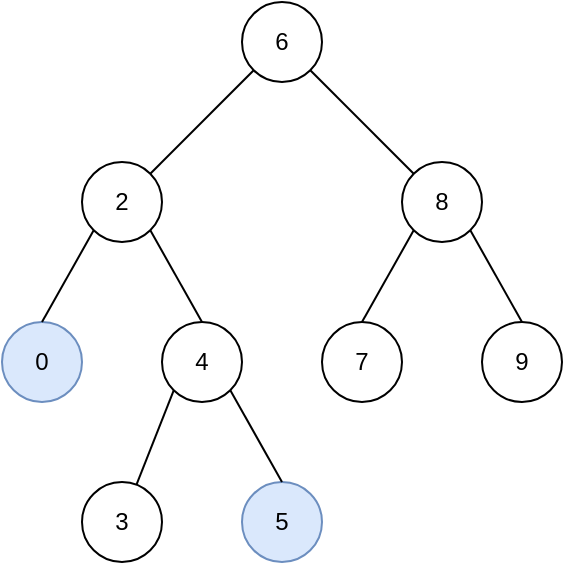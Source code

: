 <mxfile version="10.9.5" type="device"><diagram id="0I4T4OS2Yk9OaWrzJXVd" name="3-1"><mxGraphModel dx="1086" dy="808" grid="1" gridSize="10" guides="1" tooltips="1" connect="1" arrows="1" fold="1" page="1" pageScale="1" pageWidth="827" pageHeight="1169" math="0" shadow="0"><root><mxCell id="0"/><mxCell id="1" parent="0"/><mxCell id="HxCM2fPjHvzMh-i4x5s9-1" value="6" style="ellipse;whiteSpace=wrap;html=1;aspect=fixed;" parent="1" vertex="1"><mxGeometry x="200" y="40" width="40" height="40" as="geometry"/></mxCell><mxCell id="HxCM2fPjHvzMh-i4x5s9-2" value="2" style="ellipse;whiteSpace=wrap;html=1;aspect=fixed;" parent="1" vertex="1"><mxGeometry x="120" y="120" width="40" height="40" as="geometry"/></mxCell><mxCell id="HxCM2fPjHvzMh-i4x5s9-3" value="0" style="ellipse;whiteSpace=wrap;html=1;aspect=fixed;fillColor=#dae8fc;strokeColor=#6c8ebf;" parent="1" vertex="1"><mxGeometry x="80" y="200" width="40" height="40" as="geometry"/></mxCell><mxCell id="HxCM2fPjHvzMh-i4x5s9-5" value="4" style="ellipse;whiteSpace=wrap;html=1;aspect=fixed;" parent="1" vertex="1"><mxGeometry x="160" y="200" width="40" height="40" as="geometry"/></mxCell><mxCell id="HxCM2fPjHvzMh-i4x5s9-7" value="3" style="ellipse;whiteSpace=wrap;html=1;aspect=fixed;" parent="1" vertex="1"><mxGeometry x="120" y="280" width="40" height="40" as="geometry"/></mxCell><mxCell id="HxCM2fPjHvzMh-i4x5s9-8" value="5" style="ellipse;whiteSpace=wrap;html=1;aspect=fixed;fillColor=#dae8fc;strokeColor=#6c8ebf;" parent="1" vertex="1"><mxGeometry x="200" y="280" width="40" height="40" as="geometry"/></mxCell><mxCell id="HxCM2fPjHvzMh-i4x5s9-9" value="8" style="ellipse;whiteSpace=wrap;html=1;aspect=fixed;" parent="1" vertex="1"><mxGeometry x="280" y="120" width="40" height="40" as="geometry"/></mxCell><mxCell id="HxCM2fPjHvzMh-i4x5s9-11" value="7" style="ellipse;whiteSpace=wrap;html=1;aspect=fixed;" parent="1" vertex="1"><mxGeometry x="240" y="200" width="40" height="40" as="geometry"/></mxCell><mxCell id="HxCM2fPjHvzMh-i4x5s9-12" value="9" style="ellipse;whiteSpace=wrap;html=1;aspect=fixed;" parent="1" vertex="1"><mxGeometry x="320" y="200" width="40" height="40" as="geometry"/></mxCell><mxCell id="HxCM2fPjHvzMh-i4x5s9-13" value="" style="endArrow=none;html=1;entryX=0;entryY=1;entryDx=0;entryDy=0;exitX=1;exitY=0;exitDx=0;exitDy=0;" parent="1" source="HxCM2fPjHvzMh-i4x5s9-2" target="HxCM2fPjHvzMh-i4x5s9-1" edge="1"><mxGeometry width="50" height="50" relative="1" as="geometry"><mxPoint x="80" y="390" as="sourcePoint"/><mxPoint x="130" y="340" as="targetPoint"/></mxGeometry></mxCell><mxCell id="HxCM2fPjHvzMh-i4x5s9-14" value="" style="endArrow=none;html=1;entryX=0;entryY=1;entryDx=0;entryDy=0;exitX=0.5;exitY=0;exitDx=0;exitDy=0;" parent="1" source="HxCM2fPjHvzMh-i4x5s9-3" target="HxCM2fPjHvzMh-i4x5s9-2" edge="1"><mxGeometry width="50" height="50" relative="1" as="geometry"><mxPoint x="164" y="136" as="sourcePoint"/><mxPoint x="216" y="84" as="targetPoint"/></mxGeometry></mxCell><mxCell id="HxCM2fPjHvzMh-i4x5s9-15" value="" style="endArrow=none;html=1;entryX=1;entryY=1;entryDx=0;entryDy=0;exitX=0;exitY=0;exitDx=0;exitDy=0;" parent="1" source="HxCM2fPjHvzMh-i4x5s9-9" target="HxCM2fPjHvzMh-i4x5s9-1" edge="1"><mxGeometry width="50" height="50" relative="1" as="geometry"><mxPoint x="164" y="136" as="sourcePoint"/><mxPoint x="216" y="84" as="targetPoint"/></mxGeometry></mxCell><mxCell id="HxCM2fPjHvzMh-i4x5s9-16" value="" style="endArrow=none;html=1;entryX=1;entryY=1;entryDx=0;entryDy=0;exitX=0.5;exitY=0;exitDx=0;exitDy=0;" parent="1" source="HxCM2fPjHvzMh-i4x5s9-5" target="HxCM2fPjHvzMh-i4x5s9-2" edge="1"><mxGeometry width="50" height="50" relative="1" as="geometry"><mxPoint x="260" y="166" as="sourcePoint"/><mxPoint x="208" y="114" as="targetPoint"/></mxGeometry></mxCell><mxCell id="HxCM2fPjHvzMh-i4x5s9-17" value="" style="endArrow=none;html=1;entryX=0;entryY=1;entryDx=0;entryDy=0;" parent="1" source="HxCM2fPjHvzMh-i4x5s9-7" target="HxCM2fPjHvzMh-i4x5s9-5" edge="1"><mxGeometry width="50" height="50" relative="1" as="geometry"><mxPoint x="164" y="136" as="sourcePoint"/><mxPoint x="216" y="84" as="targetPoint"/></mxGeometry></mxCell><mxCell id="HxCM2fPjHvzMh-i4x5s9-18" value="" style="endArrow=none;html=1;entryX=1;entryY=1;entryDx=0;entryDy=0;exitX=0.5;exitY=0;exitDx=0;exitDy=0;" parent="1" source="HxCM2fPjHvzMh-i4x5s9-8" target="HxCM2fPjHvzMh-i4x5s9-5" edge="1"><mxGeometry width="50" height="50" relative="1" as="geometry"><mxPoint x="157.33" y="291.392" as="sourcePoint"/><mxPoint x="176" y="244" as="targetPoint"/></mxGeometry></mxCell><mxCell id="HxCM2fPjHvzMh-i4x5s9-19" value="" style="endArrow=none;html=1;entryX=0;entryY=1;entryDx=0;entryDy=0;exitX=0.5;exitY=0;exitDx=0;exitDy=0;" parent="1" source="HxCM2fPjHvzMh-i4x5s9-11" target="HxCM2fPjHvzMh-i4x5s9-9" edge="1"><mxGeometry width="50" height="50" relative="1" as="geometry"><mxPoint x="167.33" y="301.392" as="sourcePoint"/><mxPoint x="186" y="254" as="targetPoint"/></mxGeometry></mxCell><mxCell id="HxCM2fPjHvzMh-i4x5s9-20" value="" style="endArrow=none;html=1;entryX=1;entryY=1;entryDx=0;entryDy=0;exitX=0.5;exitY=0;exitDx=0;exitDy=0;" parent="1" source="HxCM2fPjHvzMh-i4x5s9-12" target="HxCM2fPjHvzMh-i4x5s9-9" edge="1"><mxGeometry width="50" height="50" relative="1" as="geometry"><mxPoint x="177.33" y="311.392" as="sourcePoint"/><mxPoint x="196" y="264" as="targetPoint"/></mxGeometry></mxCell></root></mxGraphModel></diagram><diagram id="uHqS5eXK0PYOz6ExHMRi" name="3-2"><mxGraphModel dx="1086" dy="808" grid="1" gridSize="10" guides="1" tooltips="1" connect="1" arrows="1" fold="1" page="1" pageScale="1" pageWidth="827" pageHeight="1169" math="0" shadow="0"><root><mxCell id="sCnl7CnFiVIiavWsqsqz-0"/><mxCell id="sCnl7CnFiVIiavWsqsqz-1" parent="sCnl7CnFiVIiavWsqsqz-0"/><mxCell id="sCnl7CnFiVIiavWsqsqz-2" value="6" style="ellipse;whiteSpace=wrap;html=1;aspect=fixed;fillColor=#dae8fc;strokeColor=#6c8ebf;" parent="sCnl7CnFiVIiavWsqsqz-1" vertex="1"><mxGeometry x="199" y="40" width="40" height="40" as="geometry"/></mxCell><mxCell id="sCnl7CnFiVIiavWsqsqz-3" value="2" style="ellipse;whiteSpace=wrap;html=1;aspect=fixed;fillColor=#dae8fc;strokeColor=#6c8ebf;" parent="sCnl7CnFiVIiavWsqsqz-1" vertex="1"><mxGeometry x="119" y="120" width="40" height="40" as="geometry"/></mxCell><mxCell id="sCnl7CnFiVIiavWsqsqz-4" value="0" style="ellipse;whiteSpace=wrap;html=1;aspect=fixed;fillColor=#dae8fc;strokeColor=#6c8ebf;" parent="sCnl7CnFiVIiavWsqsqz-1" vertex="1"><mxGeometry x="79" y="200" width="40" height="40" as="geometry"/></mxCell><mxCell id="sCnl7CnFiVIiavWsqsqz-5" value="4" style="ellipse;whiteSpace=wrap;html=1;aspect=fixed;" parent="sCnl7CnFiVIiavWsqsqz-1" vertex="1"><mxGeometry x="159" y="200" width="40" height="40" as="geometry"/></mxCell><mxCell id="sCnl7CnFiVIiavWsqsqz-6" value="3" style="ellipse;whiteSpace=wrap;html=1;aspect=fixed;" parent="sCnl7CnFiVIiavWsqsqz-1" vertex="1"><mxGeometry x="119" y="280" width="40" height="40" as="geometry"/></mxCell><mxCell id="sCnl7CnFiVIiavWsqsqz-7" value="5" style="ellipse;whiteSpace=wrap;html=1;aspect=fixed;" parent="sCnl7CnFiVIiavWsqsqz-1" vertex="1"><mxGeometry x="199" y="280" width="40" height="40" as="geometry"/></mxCell><mxCell id="sCnl7CnFiVIiavWsqsqz-8" value="8" style="ellipse;whiteSpace=wrap;html=1;aspect=fixed;" parent="sCnl7CnFiVIiavWsqsqz-1" vertex="1"><mxGeometry x="279" y="120" width="40" height="40" as="geometry"/></mxCell><mxCell id="sCnl7CnFiVIiavWsqsqz-9" value="7" style="ellipse;whiteSpace=wrap;html=1;aspect=fixed;" parent="sCnl7CnFiVIiavWsqsqz-1" vertex="1"><mxGeometry x="239" y="200" width="40" height="40" as="geometry"/></mxCell><mxCell id="sCnl7CnFiVIiavWsqsqz-10" value="9" style="ellipse;whiteSpace=wrap;html=1;aspect=fixed;" parent="sCnl7CnFiVIiavWsqsqz-1" vertex="1"><mxGeometry x="319" y="200" width="40" height="40" as="geometry"/></mxCell><mxCell id="sCnl7CnFiVIiavWsqsqz-11" value="" style="endArrow=classic;html=1;entryX=0;entryY=1;entryDx=0;entryDy=0;exitX=1;exitY=0;exitDx=0;exitDy=0;endFill=1;strokeColor=#FF0000;" parent="sCnl7CnFiVIiavWsqsqz-1" source="sCnl7CnFiVIiavWsqsqz-3" target="sCnl7CnFiVIiavWsqsqz-2" edge="1"><mxGeometry width="50" height="50" relative="1" as="geometry"><mxPoint x="79" y="390" as="sourcePoint"/><mxPoint x="129" y="340" as="targetPoint"/></mxGeometry></mxCell><mxCell id="sCnl7CnFiVIiavWsqsqz-12" value="" style="endArrow=classic;html=1;entryX=0;entryY=1;entryDx=0;entryDy=0;exitX=0.5;exitY=0;exitDx=0;exitDy=0;endFill=1;strokeColor=#FF0000;" parent="sCnl7CnFiVIiavWsqsqz-1" source="sCnl7CnFiVIiavWsqsqz-4" target="sCnl7CnFiVIiavWsqsqz-3" edge="1"><mxGeometry width="50" height="50" relative="1" as="geometry"><mxPoint x="163" y="136" as="sourcePoint"/><mxPoint x="215" y="84" as="targetPoint"/></mxGeometry></mxCell><mxCell id="sCnl7CnFiVIiavWsqsqz-13" value="" style="endArrow=none;html=1;entryX=1;entryY=1;entryDx=0;entryDy=0;exitX=0;exitY=0;exitDx=0;exitDy=0;" parent="sCnl7CnFiVIiavWsqsqz-1" source="sCnl7CnFiVIiavWsqsqz-8" target="sCnl7CnFiVIiavWsqsqz-2" edge="1"><mxGeometry width="50" height="50" relative="1" as="geometry"><mxPoint x="163" y="136" as="sourcePoint"/><mxPoint x="215" y="84" as="targetPoint"/></mxGeometry></mxCell><mxCell id="sCnl7CnFiVIiavWsqsqz-14" value="" style="endArrow=none;html=1;entryX=1;entryY=1;entryDx=0;entryDy=0;exitX=0.5;exitY=0;exitDx=0;exitDy=0;" parent="sCnl7CnFiVIiavWsqsqz-1" source="sCnl7CnFiVIiavWsqsqz-5" target="sCnl7CnFiVIiavWsqsqz-3" edge="1"><mxGeometry width="50" height="50" relative="1" as="geometry"><mxPoint x="259" y="166" as="sourcePoint"/><mxPoint x="207" y="114" as="targetPoint"/></mxGeometry></mxCell><mxCell id="sCnl7CnFiVIiavWsqsqz-15" value="" style="endArrow=none;html=1;entryX=0;entryY=1;entryDx=0;entryDy=0;" parent="sCnl7CnFiVIiavWsqsqz-1" source="sCnl7CnFiVIiavWsqsqz-6" target="sCnl7CnFiVIiavWsqsqz-5" edge="1"><mxGeometry width="50" height="50" relative="1" as="geometry"><mxPoint x="163" y="136" as="sourcePoint"/><mxPoint x="215" y="84" as="targetPoint"/></mxGeometry></mxCell><mxCell id="sCnl7CnFiVIiavWsqsqz-16" value="" style="endArrow=none;html=1;entryX=1;entryY=1;entryDx=0;entryDy=0;exitX=0.5;exitY=0;exitDx=0;exitDy=0;" parent="sCnl7CnFiVIiavWsqsqz-1" source="sCnl7CnFiVIiavWsqsqz-7" target="sCnl7CnFiVIiavWsqsqz-5" edge="1"><mxGeometry width="50" height="50" relative="1" as="geometry"><mxPoint x="156.33" y="291.392" as="sourcePoint"/><mxPoint x="175" y="244" as="targetPoint"/></mxGeometry></mxCell><mxCell id="sCnl7CnFiVIiavWsqsqz-17" value="" style="endArrow=none;html=1;entryX=0;entryY=1;entryDx=0;entryDy=0;exitX=0.5;exitY=0;exitDx=0;exitDy=0;" parent="sCnl7CnFiVIiavWsqsqz-1" source="sCnl7CnFiVIiavWsqsqz-9" target="sCnl7CnFiVIiavWsqsqz-8" edge="1"><mxGeometry width="50" height="50" relative="1" as="geometry"><mxPoint x="166.33" y="301.392" as="sourcePoint"/><mxPoint x="185" y="254" as="targetPoint"/></mxGeometry></mxCell><mxCell id="sCnl7CnFiVIiavWsqsqz-18" value="" style="endArrow=none;html=1;entryX=1;entryY=1;entryDx=0;entryDy=0;exitX=0.5;exitY=0;exitDx=0;exitDy=0;" parent="sCnl7CnFiVIiavWsqsqz-1" source="sCnl7CnFiVIiavWsqsqz-10" target="sCnl7CnFiVIiavWsqsqz-8" edge="1"><mxGeometry width="50" height="50" relative="1" as="geometry"><mxPoint x="176.33" y="311.392" as="sourcePoint"/><mxPoint x="195" y="264" as="targetPoint"/></mxGeometry></mxCell></root></mxGraphModel></diagram><diagram id="wkF3jf08mZUn7WbOD5hG" name="3-3"><mxGraphModel dx="1086" dy="808" grid="1" gridSize="10" guides="1" tooltips="1" connect="1" arrows="1" fold="1" page="1" pageScale="1" pageWidth="827" pageHeight="1169" math="0" shadow="0"><root><mxCell id="9JRAv9Xws0w5El6skXyU-0"/><mxCell id="9JRAv9Xws0w5El6skXyU-1" parent="9JRAv9Xws0w5El6skXyU-0"/><mxCell id="9JRAv9Xws0w5El6skXyU-2" value="6" style="ellipse;whiteSpace=wrap;html=1;aspect=fixed;fillColor=#dae8fc;strokeColor=#6c8ebf;" parent="9JRAv9Xws0w5El6skXyU-1" vertex="1"><mxGeometry x="160" y="40" width="40" height="40" as="geometry"/></mxCell><mxCell id="9JRAv9Xws0w5El6skXyU-3" value="2" style="ellipse;whiteSpace=wrap;html=1;aspect=fixed;fillColor=#dae8fc;strokeColor=#6c8ebf;" parent="9JRAv9Xws0w5El6skXyU-1" vertex="1"><mxGeometry x="80" y="120" width="40" height="40" as="geometry"/></mxCell><mxCell id="9JRAv9Xws0w5El6skXyU-4" value="0" style="ellipse;whiteSpace=wrap;html=1;aspect=fixed;" parent="9JRAv9Xws0w5El6skXyU-1" vertex="1"><mxGeometry x="40" y="200" width="40" height="40" as="geometry"/></mxCell><mxCell id="9JRAv9Xws0w5El6skXyU-5" value="4" style="ellipse;whiteSpace=wrap;html=1;aspect=fixed;fillColor=#dae8fc;strokeColor=#6c8ebf;" parent="9JRAv9Xws0w5El6skXyU-1" vertex="1"><mxGeometry x="120" y="200" width="40" height="40" as="geometry"/></mxCell><mxCell id="9JRAv9Xws0w5El6skXyU-6" value="3" style="ellipse;whiteSpace=wrap;html=1;aspect=fixed;" parent="9JRAv9Xws0w5El6skXyU-1" vertex="1"><mxGeometry x="80" y="280" width="40" height="40" as="geometry"/></mxCell><mxCell id="9JRAv9Xws0w5El6skXyU-7" value="5" style="ellipse;whiteSpace=wrap;html=1;aspect=fixed;fillColor=#dae8fc;strokeColor=#6c8ebf;" parent="9JRAv9Xws0w5El6skXyU-1" vertex="1"><mxGeometry x="160" y="280" width="40" height="40" as="geometry"/></mxCell><mxCell id="9JRAv9Xws0w5El6skXyU-8" value="8" style="ellipse;whiteSpace=wrap;html=1;aspect=fixed;" parent="9JRAv9Xws0w5El6skXyU-1" vertex="1"><mxGeometry x="240" y="120" width="40" height="40" as="geometry"/></mxCell><mxCell id="9JRAv9Xws0w5El6skXyU-9" value="7" style="ellipse;whiteSpace=wrap;html=1;aspect=fixed;" parent="9JRAv9Xws0w5El6skXyU-1" vertex="1"><mxGeometry x="200" y="200" width="40" height="40" as="geometry"/></mxCell><mxCell id="9JRAv9Xws0w5El6skXyU-10" value="9" style="ellipse;whiteSpace=wrap;html=1;aspect=fixed;" parent="9JRAv9Xws0w5El6skXyU-1" vertex="1"><mxGeometry x="280" y="200" width="40" height="40" as="geometry"/></mxCell><mxCell id="9JRAv9Xws0w5El6skXyU-11" value="" style="endArrow=classic;html=1;entryX=0;entryY=1;entryDx=0;entryDy=0;exitX=1;exitY=0;exitDx=0;exitDy=0;endFill=1;strokeColor=#FF0000;" parent="9JRAv9Xws0w5El6skXyU-1" source="9JRAv9Xws0w5El6skXyU-3" target="9JRAv9Xws0w5El6skXyU-2" edge="1"><mxGeometry width="50" height="50" relative="1" as="geometry"><mxPoint x="40" y="390" as="sourcePoint"/><mxPoint x="90" y="340" as="targetPoint"/></mxGeometry></mxCell><mxCell id="9JRAv9Xws0w5El6skXyU-12" value="" style="endArrow=none;html=1;entryX=0;entryY=1;entryDx=0;entryDy=0;exitX=0.5;exitY=0;exitDx=0;exitDy=0;" parent="9JRAv9Xws0w5El6skXyU-1" source="9JRAv9Xws0w5El6skXyU-4" target="9JRAv9Xws0w5El6skXyU-3" edge="1"><mxGeometry width="50" height="50" relative="1" as="geometry"><mxPoint x="124" y="136" as="sourcePoint"/><mxPoint x="176" y="84" as="targetPoint"/></mxGeometry></mxCell><mxCell id="9JRAv9Xws0w5El6skXyU-13" value="" style="endArrow=none;html=1;entryX=1;entryY=1;entryDx=0;entryDy=0;exitX=0;exitY=0;exitDx=0;exitDy=0;" parent="9JRAv9Xws0w5El6skXyU-1" source="9JRAv9Xws0w5El6skXyU-8" target="9JRAv9Xws0w5El6skXyU-2" edge="1"><mxGeometry width="50" height="50" relative="1" as="geometry"><mxPoint x="124" y="136" as="sourcePoint"/><mxPoint x="176" y="84" as="targetPoint"/></mxGeometry></mxCell><mxCell id="9JRAv9Xws0w5El6skXyU-14" value="" style="endArrow=classic;html=1;entryX=1;entryY=1;entryDx=0;entryDy=0;exitX=0.5;exitY=0;exitDx=0;exitDy=0;endFill=1;strokeColor=#FF0000;" parent="9JRAv9Xws0w5El6skXyU-1" source="9JRAv9Xws0w5El6skXyU-5" target="9JRAv9Xws0w5El6skXyU-3" edge="1"><mxGeometry width="50" height="50" relative="1" as="geometry"><mxPoint x="220" y="166" as="sourcePoint"/><mxPoint x="168" y="114" as="targetPoint"/></mxGeometry></mxCell><mxCell id="9JRAv9Xws0w5El6skXyU-15" value="" style="endArrow=none;html=1;entryX=0;entryY=1;entryDx=0;entryDy=0;" parent="9JRAv9Xws0w5El6skXyU-1" source="9JRAv9Xws0w5El6skXyU-6" target="9JRAv9Xws0w5El6skXyU-5" edge="1"><mxGeometry width="50" height="50" relative="1" as="geometry"><mxPoint x="124" y="136" as="sourcePoint"/><mxPoint x="176" y="84" as="targetPoint"/></mxGeometry></mxCell><mxCell id="9JRAv9Xws0w5El6skXyU-16" value="" style="endArrow=classic;html=1;entryX=1;entryY=1;entryDx=0;entryDy=0;exitX=0.5;exitY=0;exitDx=0;exitDy=0;endFill=1;strokeColor=#FF0000;" parent="9JRAv9Xws0w5El6skXyU-1" source="9JRAv9Xws0w5El6skXyU-7" target="9JRAv9Xws0w5El6skXyU-5" edge="1"><mxGeometry width="50" height="50" relative="1" as="geometry"><mxPoint x="117.33" y="291.392" as="sourcePoint"/><mxPoint x="136" y="244" as="targetPoint"/></mxGeometry></mxCell><mxCell id="9JRAv9Xws0w5El6skXyU-17" value="" style="endArrow=none;html=1;entryX=0;entryY=1;entryDx=0;entryDy=0;exitX=0.5;exitY=0;exitDx=0;exitDy=0;" parent="9JRAv9Xws0w5El6skXyU-1" source="9JRAv9Xws0w5El6skXyU-9" target="9JRAv9Xws0w5El6skXyU-8" edge="1"><mxGeometry width="50" height="50" relative="1" as="geometry"><mxPoint x="127.33" y="301.392" as="sourcePoint"/><mxPoint x="146" y="254" as="targetPoint"/></mxGeometry></mxCell><mxCell id="9JRAv9Xws0w5El6skXyU-18" value="" style="endArrow=none;html=1;entryX=1;entryY=1;entryDx=0;entryDy=0;exitX=0.5;exitY=0;exitDx=0;exitDy=0;" parent="9JRAv9Xws0w5El6skXyU-1" source="9JRAv9Xws0w5El6skXyU-10" target="9JRAv9Xws0w5El6skXyU-8" edge="1"><mxGeometry width="50" height="50" relative="1" as="geometry"><mxPoint x="137.33" y="311.392" as="sourcePoint"/><mxPoint x="156" y="264" as="targetPoint"/></mxGeometry></mxCell></root></mxGraphModel></diagram><diagram id="9KSxkFuKuYQcM8r8fjB_" name="3-4"><mxGraphModel dx="1086" dy="808" grid="1" gridSize="10" guides="1" tooltips="1" connect="1" arrows="1" fold="1" page="1" pageScale="1" pageWidth="827" pageHeight="1169" math="0" shadow="0"><root><mxCell id="1QTqZ4TP-k-lv_Xzaxx2-0"/><mxCell id="1QTqZ4TP-k-lv_Xzaxx2-1" parent="1QTqZ4TP-k-lv_Xzaxx2-0"/><mxCell id="1QTqZ4TP-k-lv_Xzaxx2-2" value="6" style="ellipse;whiteSpace=wrap;html=1;aspect=fixed;" parent="1QTqZ4TP-k-lv_Xzaxx2-1" vertex="1"><mxGeometry x="160" y="40" width="40" height="40" as="geometry"/></mxCell><mxCell id="1QTqZ4TP-k-lv_Xzaxx2-3" value="2" style="ellipse;whiteSpace=wrap;html=1;aspect=fixed;fillColor=#fff2cc;strokeColor=#d6b656;fontSize=18;fontStyle=1" parent="1QTqZ4TP-k-lv_Xzaxx2-1" vertex="1"><mxGeometry x="80" y="120" width="40" height="40" as="geometry"/></mxCell><mxCell id="1QTqZ4TP-k-lv_Xzaxx2-4" value="0" style="ellipse;whiteSpace=wrap;html=1;aspect=fixed;fillColor=#dae8fc;strokeColor=#6c8ebf;" parent="1QTqZ4TP-k-lv_Xzaxx2-1" vertex="1"><mxGeometry x="40" y="200" width="40" height="40" as="geometry"/></mxCell><mxCell id="1QTqZ4TP-k-lv_Xzaxx2-5" value="4" style="ellipse;whiteSpace=wrap;html=1;aspect=fixed;" parent="1QTqZ4TP-k-lv_Xzaxx2-1" vertex="1"><mxGeometry x="120" y="200" width="40" height="40" as="geometry"/></mxCell><mxCell id="1QTqZ4TP-k-lv_Xzaxx2-6" value="3" style="ellipse;whiteSpace=wrap;html=1;aspect=fixed;" parent="1QTqZ4TP-k-lv_Xzaxx2-1" vertex="1"><mxGeometry x="80" y="280" width="40" height="40" as="geometry"/></mxCell><mxCell id="1QTqZ4TP-k-lv_Xzaxx2-7" value="5" style="ellipse;whiteSpace=wrap;html=1;aspect=fixed;fillColor=#dae8fc;strokeColor=#6c8ebf;" parent="1QTqZ4TP-k-lv_Xzaxx2-1" vertex="1"><mxGeometry x="160" y="280" width="40" height="40" as="geometry"/></mxCell><mxCell id="1QTqZ4TP-k-lv_Xzaxx2-8" value="8" style="ellipse;whiteSpace=wrap;html=1;aspect=fixed;" parent="1QTqZ4TP-k-lv_Xzaxx2-1" vertex="1"><mxGeometry x="240" y="120" width="40" height="40" as="geometry"/></mxCell><mxCell id="1QTqZ4TP-k-lv_Xzaxx2-9" value="7" style="ellipse;whiteSpace=wrap;html=1;aspect=fixed;" parent="1QTqZ4TP-k-lv_Xzaxx2-1" vertex="1"><mxGeometry x="200" y="200" width="40" height="40" as="geometry"/></mxCell><mxCell id="1QTqZ4TP-k-lv_Xzaxx2-10" value="9" style="ellipse;whiteSpace=wrap;html=1;aspect=fixed;" parent="1QTqZ4TP-k-lv_Xzaxx2-1" vertex="1"><mxGeometry x="280" y="200" width="40" height="40" as="geometry"/></mxCell><mxCell id="1QTqZ4TP-k-lv_Xzaxx2-11" value="" style="endArrow=none;html=1;entryX=0;entryY=1;entryDx=0;entryDy=0;exitX=1;exitY=0;exitDx=0;exitDy=0;endFill=0;strokeColor=#000000;" parent="1QTqZ4TP-k-lv_Xzaxx2-1" source="1QTqZ4TP-k-lv_Xzaxx2-3" target="1QTqZ4TP-k-lv_Xzaxx2-2" edge="1"><mxGeometry width="50" height="50" relative="1" as="geometry"><mxPoint x="40" y="390" as="sourcePoint"/><mxPoint x="90" y="340" as="targetPoint"/></mxGeometry></mxCell><mxCell id="1QTqZ4TP-k-lv_Xzaxx2-12" value="" style="endArrow=classic;html=1;entryX=0;entryY=1;entryDx=0;entryDy=0;exitX=0.5;exitY=0;exitDx=0;exitDy=0;strokeColor=#FF0000;endFill=1;" parent="1QTqZ4TP-k-lv_Xzaxx2-1" source="1QTqZ4TP-k-lv_Xzaxx2-4" target="1QTqZ4TP-k-lv_Xzaxx2-3" edge="1"><mxGeometry width="50" height="50" relative="1" as="geometry"><mxPoint x="124" y="136" as="sourcePoint"/><mxPoint x="176" y="84" as="targetPoint"/></mxGeometry></mxCell><mxCell id="1QTqZ4TP-k-lv_Xzaxx2-13" value="" style="endArrow=none;html=1;entryX=1;entryY=1;entryDx=0;entryDy=0;exitX=0;exitY=0;exitDx=0;exitDy=0;" parent="1QTqZ4TP-k-lv_Xzaxx2-1" source="1QTqZ4TP-k-lv_Xzaxx2-8" target="1QTqZ4TP-k-lv_Xzaxx2-2" edge="1"><mxGeometry width="50" height="50" relative="1" as="geometry"><mxPoint x="124" y="136" as="sourcePoint"/><mxPoint x="176" y="84" as="targetPoint"/></mxGeometry></mxCell><mxCell id="1QTqZ4TP-k-lv_Xzaxx2-14" value="" style="endArrow=classic;html=1;entryX=1;entryY=1;entryDx=0;entryDy=0;exitX=0.5;exitY=0;exitDx=0;exitDy=0;endFill=1;strokeColor=#FF0000;" parent="1QTqZ4TP-k-lv_Xzaxx2-1" source="1QTqZ4TP-k-lv_Xzaxx2-5" target="1QTqZ4TP-k-lv_Xzaxx2-3" edge="1"><mxGeometry width="50" height="50" relative="1" as="geometry"><mxPoint x="220" y="166" as="sourcePoint"/><mxPoint x="168" y="114" as="targetPoint"/></mxGeometry></mxCell><mxCell id="1QTqZ4TP-k-lv_Xzaxx2-15" value="" style="endArrow=none;html=1;entryX=0;entryY=1;entryDx=0;entryDy=0;" parent="1QTqZ4TP-k-lv_Xzaxx2-1" source="1QTqZ4TP-k-lv_Xzaxx2-6" target="1QTqZ4TP-k-lv_Xzaxx2-5" edge="1"><mxGeometry width="50" height="50" relative="1" as="geometry"><mxPoint x="124" y="136" as="sourcePoint"/><mxPoint x="176" y="84" as="targetPoint"/></mxGeometry></mxCell><mxCell id="1QTqZ4TP-k-lv_Xzaxx2-16" value="" style="endArrow=classic;html=1;entryX=1;entryY=1;entryDx=0;entryDy=0;exitX=0.5;exitY=0;exitDx=0;exitDy=0;endFill=1;strokeColor=#FF0000;" parent="1QTqZ4TP-k-lv_Xzaxx2-1" source="1QTqZ4TP-k-lv_Xzaxx2-7" target="1QTqZ4TP-k-lv_Xzaxx2-5" edge="1"><mxGeometry width="50" height="50" relative="1" as="geometry"><mxPoint x="117.33" y="291.392" as="sourcePoint"/><mxPoint x="136" y="244" as="targetPoint"/></mxGeometry></mxCell><mxCell id="1QTqZ4TP-k-lv_Xzaxx2-17" value="" style="endArrow=none;html=1;entryX=0;entryY=1;entryDx=0;entryDy=0;exitX=0.5;exitY=0;exitDx=0;exitDy=0;" parent="1QTqZ4TP-k-lv_Xzaxx2-1" source="1QTqZ4TP-k-lv_Xzaxx2-9" target="1QTqZ4TP-k-lv_Xzaxx2-8" edge="1"><mxGeometry width="50" height="50" relative="1" as="geometry"><mxPoint x="127.33" y="301.392" as="sourcePoint"/><mxPoint x="146" y="254" as="targetPoint"/></mxGeometry></mxCell><mxCell id="1QTqZ4TP-k-lv_Xzaxx2-18" value="" style="endArrow=none;html=1;entryX=1;entryY=1;entryDx=0;entryDy=0;exitX=0.5;exitY=0;exitDx=0;exitDy=0;" parent="1QTqZ4TP-k-lv_Xzaxx2-1" source="1QTqZ4TP-k-lv_Xzaxx2-10" target="1QTqZ4TP-k-lv_Xzaxx2-8" edge="1"><mxGeometry width="50" height="50" relative="1" as="geometry"><mxPoint x="137.33" y="311.392" as="sourcePoint"/><mxPoint x="156" y="264" as="targetPoint"/></mxGeometry></mxCell></root></mxGraphModel></diagram><diagram id="e-R9F2jvtO9Agz4wQlxD" name="1"><mxGraphModel dx="1086" dy="808" grid="1" gridSize="10" guides="1" tooltips="1" connect="1" arrows="1" fold="1" page="1" pageScale="1" pageWidth="827" pageHeight="1169" math="0" shadow="0"><root><mxCell id="NVsuQsqrNdvWsgjh8--T-0"/><mxCell id="NVsuQsqrNdvWsgjh8--T-1" parent="NVsuQsqrNdvWsgjh8--T-0"/><mxCell id="qfeYoKBBZqoUGlT8N-MY-0" value="6" style="ellipse;whiteSpace=wrap;html=1;aspect=fixed;fillColor=#fff2cc;strokeColor=#d6b656;fontSize=18;fontStyle=1" vertex="1" parent="NVsuQsqrNdvWsgjh8--T-1"><mxGeometry x="160" y="40" width="40" height="40" as="geometry"/></mxCell><mxCell id="qfeYoKBBZqoUGlT8N-MY-1" value="2" style="ellipse;whiteSpace=wrap;html=1;aspect=fixed;fontSize=12;fontStyle=0;fillColor=#dae8fc;strokeColor=#6c8ebf;" vertex="1" parent="NVsuQsqrNdvWsgjh8--T-1"><mxGeometry x="80" y="120" width="40" height="40" as="geometry"/></mxCell><mxCell id="qfeYoKBBZqoUGlT8N-MY-2" value="0" style="ellipse;whiteSpace=wrap;html=1;aspect=fixed;" vertex="1" parent="NVsuQsqrNdvWsgjh8--T-1"><mxGeometry x="40" y="200" width="40" height="40" as="geometry"/></mxCell><mxCell id="qfeYoKBBZqoUGlT8N-MY-3" value="4" style="ellipse;whiteSpace=wrap;html=1;aspect=fixed;" vertex="1" parent="NVsuQsqrNdvWsgjh8--T-1"><mxGeometry x="120" y="200" width="40" height="40" as="geometry"/></mxCell><mxCell id="qfeYoKBBZqoUGlT8N-MY-4" value="3" style="ellipse;whiteSpace=wrap;html=1;aspect=fixed;" vertex="1" parent="NVsuQsqrNdvWsgjh8--T-1"><mxGeometry x="80" y="280" width="40" height="40" as="geometry"/></mxCell><mxCell id="qfeYoKBBZqoUGlT8N-MY-5" value="5" style="ellipse;whiteSpace=wrap;html=1;aspect=fixed;" vertex="1" parent="NVsuQsqrNdvWsgjh8--T-1"><mxGeometry x="160" y="280" width="40" height="40" as="geometry"/></mxCell><mxCell id="qfeYoKBBZqoUGlT8N-MY-6" value="8" style="ellipse;whiteSpace=wrap;html=1;aspect=fixed;fillColor=#dae8fc;strokeColor=#6c8ebf;" vertex="1" parent="NVsuQsqrNdvWsgjh8--T-1"><mxGeometry x="240" y="120" width="40" height="40" as="geometry"/></mxCell><mxCell id="qfeYoKBBZqoUGlT8N-MY-7" value="7" style="ellipse;whiteSpace=wrap;html=1;aspect=fixed;" vertex="1" parent="NVsuQsqrNdvWsgjh8--T-1"><mxGeometry x="200" y="200" width="40" height="40" as="geometry"/></mxCell><mxCell id="qfeYoKBBZqoUGlT8N-MY-8" value="9" style="ellipse;whiteSpace=wrap;html=1;aspect=fixed;" vertex="1" parent="NVsuQsqrNdvWsgjh8--T-1"><mxGeometry x="280" y="200" width="40" height="40" as="geometry"/></mxCell><mxCell id="qfeYoKBBZqoUGlT8N-MY-9" value="" style="endArrow=classic;html=1;entryX=0;entryY=1;entryDx=0;entryDy=0;exitX=1;exitY=0;exitDx=0;exitDy=0;endFill=1;strokeColor=#FF0000;" edge="1" parent="NVsuQsqrNdvWsgjh8--T-1" source="qfeYoKBBZqoUGlT8N-MY-1" target="qfeYoKBBZqoUGlT8N-MY-0"><mxGeometry width="50" height="50" relative="1" as="geometry"><mxPoint x="40" y="390" as="sourcePoint"/><mxPoint x="90" y="340" as="targetPoint"/></mxGeometry></mxCell><mxCell id="qfeYoKBBZqoUGlT8N-MY-10" value="" style="endArrow=none;html=1;entryX=0;entryY=1;entryDx=0;entryDy=0;exitX=0.5;exitY=0;exitDx=0;exitDy=0;strokeColor=#000000;endFill=0;" edge="1" parent="NVsuQsqrNdvWsgjh8--T-1" source="qfeYoKBBZqoUGlT8N-MY-2" target="qfeYoKBBZqoUGlT8N-MY-1"><mxGeometry width="50" height="50" relative="1" as="geometry"><mxPoint x="124" y="136" as="sourcePoint"/><mxPoint x="176" y="84" as="targetPoint"/></mxGeometry></mxCell><mxCell id="qfeYoKBBZqoUGlT8N-MY-11" value="" style="endArrow=classic;html=1;entryX=1;entryY=1;entryDx=0;entryDy=0;exitX=0;exitY=0;exitDx=0;exitDy=0;endFill=1;strokeColor=#FF0000;" edge="1" parent="NVsuQsqrNdvWsgjh8--T-1" source="qfeYoKBBZqoUGlT8N-MY-6" target="qfeYoKBBZqoUGlT8N-MY-0"><mxGeometry width="50" height="50" relative="1" as="geometry"><mxPoint x="124" y="136" as="sourcePoint"/><mxPoint x="176" y="84" as="targetPoint"/></mxGeometry></mxCell><mxCell id="qfeYoKBBZqoUGlT8N-MY-12" value="" style="endArrow=none;html=1;entryX=1;entryY=1;entryDx=0;entryDy=0;exitX=0.5;exitY=0;exitDx=0;exitDy=0;endFill=0;strokeColor=#000000;" edge="1" parent="NVsuQsqrNdvWsgjh8--T-1" source="qfeYoKBBZqoUGlT8N-MY-3" target="qfeYoKBBZqoUGlT8N-MY-1"><mxGeometry width="50" height="50" relative="1" as="geometry"><mxPoint x="220" y="166" as="sourcePoint"/><mxPoint x="168" y="114" as="targetPoint"/></mxGeometry></mxCell><mxCell id="qfeYoKBBZqoUGlT8N-MY-13" value="" style="endArrow=none;html=1;entryX=0;entryY=1;entryDx=0;entryDy=0;" edge="1" parent="NVsuQsqrNdvWsgjh8--T-1" source="qfeYoKBBZqoUGlT8N-MY-4" target="qfeYoKBBZqoUGlT8N-MY-3"><mxGeometry width="50" height="50" relative="1" as="geometry"><mxPoint x="124" y="136" as="sourcePoint"/><mxPoint x="176" y="84" as="targetPoint"/></mxGeometry></mxCell><mxCell id="qfeYoKBBZqoUGlT8N-MY-14" value="" style="endArrow=none;html=1;entryX=1;entryY=1;entryDx=0;entryDy=0;exitX=0.5;exitY=0;exitDx=0;exitDy=0;endFill=0;strokeColor=#000000;" edge="1" parent="NVsuQsqrNdvWsgjh8--T-1" source="qfeYoKBBZqoUGlT8N-MY-5" target="qfeYoKBBZqoUGlT8N-MY-3"><mxGeometry width="50" height="50" relative="1" as="geometry"><mxPoint x="117.33" y="291.392" as="sourcePoint"/><mxPoint x="136" y="244" as="targetPoint"/></mxGeometry></mxCell><mxCell id="qfeYoKBBZqoUGlT8N-MY-15" value="" style="endArrow=none;html=1;entryX=0;entryY=1;entryDx=0;entryDy=0;exitX=0.5;exitY=0;exitDx=0;exitDy=0;" edge="1" parent="NVsuQsqrNdvWsgjh8--T-1" source="qfeYoKBBZqoUGlT8N-MY-7" target="qfeYoKBBZqoUGlT8N-MY-6"><mxGeometry width="50" height="50" relative="1" as="geometry"><mxPoint x="127.33" y="301.392" as="sourcePoint"/><mxPoint x="146" y="254" as="targetPoint"/></mxGeometry></mxCell><mxCell id="qfeYoKBBZqoUGlT8N-MY-16" value="" style="endArrow=none;html=1;entryX=1;entryY=1;entryDx=0;entryDy=0;exitX=0.5;exitY=0;exitDx=0;exitDy=0;" edge="1" parent="NVsuQsqrNdvWsgjh8--T-1" source="qfeYoKBBZqoUGlT8N-MY-8" target="qfeYoKBBZqoUGlT8N-MY-6"><mxGeometry width="50" height="50" relative="1" as="geometry"><mxPoint x="137.33" y="311.392" as="sourcePoint"/><mxPoint x="156" y="264" as="targetPoint"/></mxGeometry></mxCell></root></mxGraphModel></diagram><diagram id="qGBkeFoeCuwHuSNY-F0q" name="2"><mxGraphModel dx="1048" dy="753" grid="1" gridSize="10" guides="1" tooltips="1" connect="1" arrows="1" fold="1" page="1" pageScale="1" pageWidth="827" pageHeight="1169" math="0" shadow="0"><root><mxCell id="HiKqekEu9zXGeqM8XQi4-0"/><mxCell id="HiKqekEu9zXGeqM8XQi4-1" parent="HiKqekEu9zXGeqM8XQi4-0"/><mxCell id="GUVbtRwz3f6rGbS-YBJY-0" value="6" style="ellipse;whiteSpace=wrap;html=1;aspect=fixed;fontSize=12;fontStyle=0" vertex="1" parent="HiKqekEu9zXGeqM8XQi4-1"><mxGeometry x="160" y="40" width="40" height="40" as="geometry"/></mxCell><mxCell id="GUVbtRwz3f6rGbS-YBJY-1" value="2" style="ellipse;whiteSpace=wrap;html=1;aspect=fixed;fontSize=18;fontStyle=1;fillColor=#dae8fc;strokeColor=#6c8ebf;" vertex="1" parent="HiKqekEu9zXGeqM8XQi4-1"><mxGeometry x="80" y="120" width="40" height="40" as="geometry"/></mxCell><mxCell id="GUVbtRwz3f6rGbS-YBJY-2" value="0" style="ellipse;whiteSpace=wrap;html=1;aspect=fixed;" vertex="1" parent="HiKqekEu9zXGeqM8XQi4-1"><mxGeometry x="40" y="200" width="40" height="40" as="geometry"/></mxCell><mxCell id="GUVbtRwz3f6rGbS-YBJY-3" value="4" style="ellipse;whiteSpace=wrap;html=1;aspect=fixed;fillColor=#dae8fc;strokeColor=#6c8ebf;" vertex="1" parent="HiKqekEu9zXGeqM8XQi4-1"><mxGeometry x="120" y="200" width="40" height="40" as="geometry"/></mxCell><mxCell id="GUVbtRwz3f6rGbS-YBJY-4" value="3" style="ellipse;whiteSpace=wrap;html=1;aspect=fixed;" vertex="1" parent="HiKqekEu9zXGeqM8XQi4-1"><mxGeometry x="80" y="280" width="40" height="40" as="geometry"/></mxCell><mxCell id="GUVbtRwz3f6rGbS-YBJY-5" value="5" style="ellipse;whiteSpace=wrap;html=1;aspect=fixed;" vertex="1" parent="HiKqekEu9zXGeqM8XQi4-1"><mxGeometry x="160" y="280" width="40" height="40" as="geometry"/></mxCell><mxCell id="GUVbtRwz3f6rGbS-YBJY-6" value="8" style="ellipse;whiteSpace=wrap;html=1;aspect=fixed;" vertex="1" parent="HiKqekEu9zXGeqM8XQi4-1"><mxGeometry x="240" y="120" width="40" height="40" as="geometry"/></mxCell><mxCell id="GUVbtRwz3f6rGbS-YBJY-7" value="7" style="ellipse;whiteSpace=wrap;html=1;aspect=fixed;" vertex="1" parent="HiKqekEu9zXGeqM8XQi4-1"><mxGeometry x="200" y="200" width="40" height="40" as="geometry"/></mxCell><mxCell id="GUVbtRwz3f6rGbS-YBJY-8" value="9" style="ellipse;whiteSpace=wrap;html=1;aspect=fixed;" vertex="1" parent="HiKqekEu9zXGeqM8XQi4-1"><mxGeometry x="280" y="200" width="40" height="40" as="geometry"/></mxCell><mxCell id="GUVbtRwz3f6rGbS-YBJY-9" value="" style="endArrow=none;html=1;entryX=0;entryY=1;entryDx=0;entryDy=0;exitX=1;exitY=0;exitDx=0;exitDy=0;endFill=0;strokeColor=#000000;" edge="1" parent="HiKqekEu9zXGeqM8XQi4-1" source="GUVbtRwz3f6rGbS-YBJY-1" target="GUVbtRwz3f6rGbS-YBJY-0"><mxGeometry width="50" height="50" relative="1" as="geometry"><mxPoint x="40" y="390" as="sourcePoint"/><mxPoint x="90" y="340" as="targetPoint"/></mxGeometry></mxCell><mxCell id="GUVbtRwz3f6rGbS-YBJY-10" value="" style="endArrow=none;html=1;entryX=0;entryY=1;entryDx=0;entryDy=0;exitX=0.5;exitY=0;exitDx=0;exitDy=0;strokeColor=#000000;endFill=0;" edge="1" parent="HiKqekEu9zXGeqM8XQi4-1" source="GUVbtRwz3f6rGbS-YBJY-2" target="GUVbtRwz3f6rGbS-YBJY-1"><mxGeometry width="50" height="50" relative="1" as="geometry"><mxPoint x="124" y="136" as="sourcePoint"/><mxPoint x="176" y="84" as="targetPoint"/></mxGeometry></mxCell><mxCell id="GUVbtRwz3f6rGbS-YBJY-11" value="" style="endArrow=none;html=1;entryX=1;entryY=1;entryDx=0;entryDy=0;exitX=0;exitY=0;exitDx=0;exitDy=0;endFill=0;strokeColor=#000000;" edge="1" parent="HiKqekEu9zXGeqM8XQi4-1" source="GUVbtRwz3f6rGbS-YBJY-6" target="GUVbtRwz3f6rGbS-YBJY-0"><mxGeometry width="50" height="50" relative="1" as="geometry"><mxPoint x="124" y="136" as="sourcePoint"/><mxPoint x="176" y="84" as="targetPoint"/></mxGeometry></mxCell><mxCell id="GUVbtRwz3f6rGbS-YBJY-12" value="" style="endArrow=classic;html=1;entryX=1;entryY=1;entryDx=0;entryDy=0;exitX=0.5;exitY=0;exitDx=0;exitDy=0;endFill=1;strokeColor=#FF0000;" edge="1" parent="HiKqekEu9zXGeqM8XQi4-1" source="GUVbtRwz3f6rGbS-YBJY-3" target="GUVbtRwz3f6rGbS-YBJY-1"><mxGeometry width="50" height="50" relative="1" as="geometry"><mxPoint x="220" y="166" as="sourcePoint"/><mxPoint x="168" y="114" as="targetPoint"/></mxGeometry></mxCell><mxCell id="GUVbtRwz3f6rGbS-YBJY-13" value="" style="endArrow=none;html=1;entryX=0;entryY=1;entryDx=0;entryDy=0;" edge="1" parent="HiKqekEu9zXGeqM8XQi4-1" source="GUVbtRwz3f6rGbS-YBJY-4" target="GUVbtRwz3f6rGbS-YBJY-3"><mxGeometry width="50" height="50" relative="1" as="geometry"><mxPoint x="124" y="136" as="sourcePoint"/><mxPoint x="176" y="84" as="targetPoint"/></mxGeometry></mxCell><mxCell id="GUVbtRwz3f6rGbS-YBJY-14" value="" style="endArrow=none;html=1;entryX=1;entryY=1;entryDx=0;entryDy=0;exitX=0.5;exitY=0;exitDx=0;exitDy=0;endFill=0;strokeColor=#000000;" edge="1" parent="HiKqekEu9zXGeqM8XQi4-1" source="GUVbtRwz3f6rGbS-YBJY-5" target="GUVbtRwz3f6rGbS-YBJY-3"><mxGeometry width="50" height="50" relative="1" as="geometry"><mxPoint x="117.33" y="291.392" as="sourcePoint"/><mxPoint x="136" y="244" as="targetPoint"/></mxGeometry></mxCell><mxCell id="GUVbtRwz3f6rGbS-YBJY-15" value="" style="endArrow=none;html=1;entryX=0;entryY=1;entryDx=0;entryDy=0;exitX=0.5;exitY=0;exitDx=0;exitDy=0;" edge="1" parent="HiKqekEu9zXGeqM8XQi4-1" source="GUVbtRwz3f6rGbS-YBJY-7" target="GUVbtRwz3f6rGbS-YBJY-6"><mxGeometry width="50" height="50" relative="1" as="geometry"><mxPoint x="127.33" y="301.392" as="sourcePoint"/><mxPoint x="146" y="254" as="targetPoint"/></mxGeometry></mxCell><mxCell id="GUVbtRwz3f6rGbS-YBJY-16" value="" style="endArrow=none;html=1;entryX=1;entryY=1;entryDx=0;entryDy=0;exitX=0.5;exitY=0;exitDx=0;exitDy=0;" edge="1" parent="HiKqekEu9zXGeqM8XQi4-1" source="GUVbtRwz3f6rGbS-YBJY-8" target="GUVbtRwz3f6rGbS-YBJY-6"><mxGeometry width="50" height="50" relative="1" as="geometry"><mxPoint x="137.33" y="311.392" as="sourcePoint"/><mxPoint x="156" y="264" as="targetPoint"/></mxGeometry></mxCell></root></mxGraphModel></diagram></mxfile>